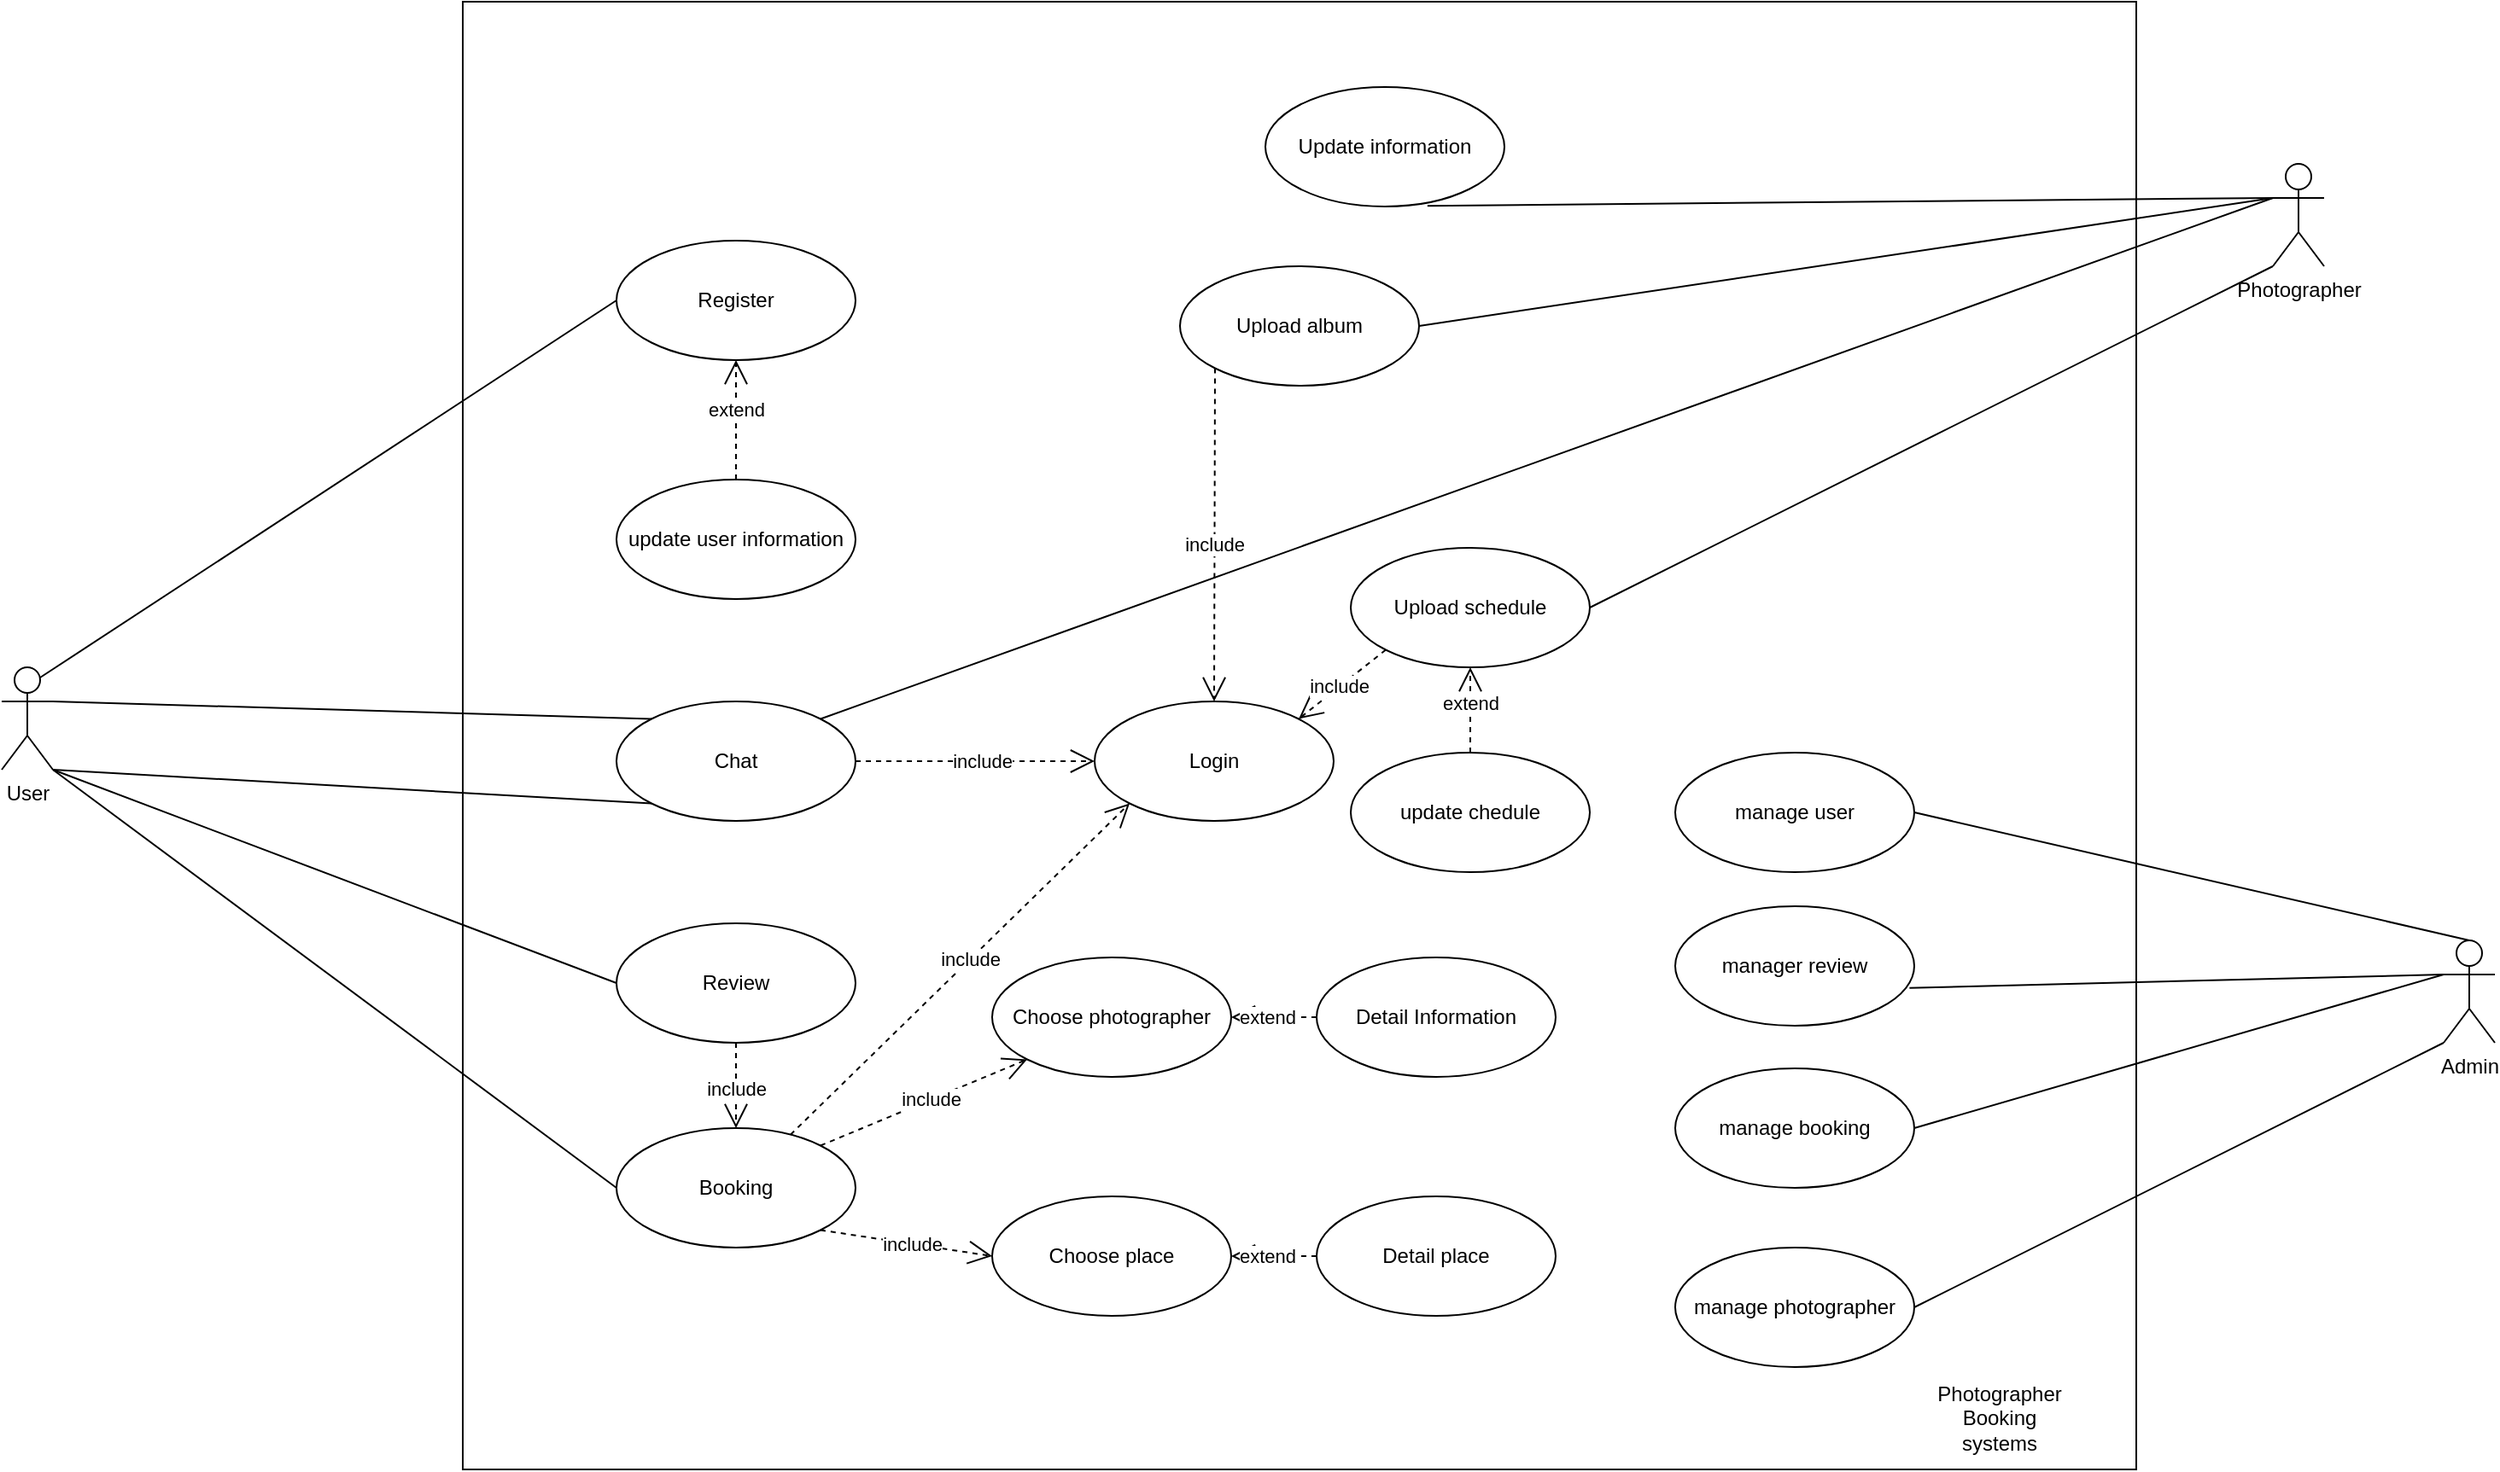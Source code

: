 <mxfile version="13.8.0" type="github">
  <diagram id="EGZNZqLGof7JbSLH0rr6" name="Page-1">
    <mxGraphModel dx="832" dy="457" grid="1" gridSize="10" guides="1" tooltips="1" connect="1" arrows="1" fold="1" page="1" pageScale="1" pageWidth="1100" pageHeight="1700" math="0" shadow="0">
      <root>
        <mxCell id="0" />
        <mxCell id="1" parent="0" />
        <mxCell id="xwwWXdzjIdcxHAzQ7T1N-61" value="" style="rounded=0;whiteSpace=wrap;html=1;" parent="1" vertex="1">
          <mxGeometry x="690" y="1660" width="980" height="860" as="geometry" />
        </mxCell>
        <mxCell id="xwwWXdzjIdcxHAzQ7T1N-62" value="User" style="shape=umlActor;verticalLabelPosition=bottom;verticalAlign=top;html=1;" parent="1" vertex="1">
          <mxGeometry x="420" y="2050" width="30" height="60" as="geometry" />
        </mxCell>
        <mxCell id="xwwWXdzjIdcxHAzQ7T1N-65" value="Register" style="ellipse;whiteSpace=wrap;html=1;" parent="1" vertex="1">
          <mxGeometry x="780" y="1800" width="140" height="70" as="geometry" />
        </mxCell>
        <mxCell id="xwwWXdzjIdcxHAzQ7T1N-66" value="Chat" style="ellipse;whiteSpace=wrap;html=1;" parent="1" vertex="1">
          <mxGeometry x="780" y="2070" width="140" height="70" as="geometry" />
        </mxCell>
        <mxCell id="xwwWXdzjIdcxHAzQ7T1N-67" value="Login" style="ellipse;whiteSpace=wrap;html=1;" parent="1" vertex="1">
          <mxGeometry x="1060" y="2070" width="140" height="70" as="geometry" />
        </mxCell>
        <mxCell id="xwwWXdzjIdcxHAzQ7T1N-68" value="Booking" style="ellipse;whiteSpace=wrap;html=1;" parent="1" vertex="1">
          <mxGeometry x="780" y="2320" width="140" height="70" as="geometry" />
        </mxCell>
        <mxCell id="xwwWXdzjIdcxHAzQ7T1N-69" value="Choose photographer" style="ellipse;whiteSpace=wrap;html=1;" parent="1" vertex="1">
          <mxGeometry x="1000" y="2220" width="140" height="70" as="geometry" />
        </mxCell>
        <mxCell id="xwwWXdzjIdcxHAzQ7T1N-70" value="Choose place" style="ellipse;whiteSpace=wrap;html=1;" parent="1" vertex="1">
          <mxGeometry x="1000" y="2360" width="140" height="70" as="geometry" />
        </mxCell>
        <mxCell id="xwwWXdzjIdcxHAzQ7T1N-71" value="Review" style="ellipse;whiteSpace=wrap;html=1;" parent="1" vertex="1">
          <mxGeometry x="780" y="2200" width="140" height="70" as="geometry" />
        </mxCell>
        <mxCell id="xwwWXdzjIdcxHAzQ7T1N-72" value="Upload album" style="ellipse;whiteSpace=wrap;html=1;" parent="1" vertex="1">
          <mxGeometry x="1110" y="1815" width="140" height="70" as="geometry" />
        </mxCell>
        <mxCell id="xwwWXdzjIdcxHAzQ7T1N-73" value="Photographer" style="shape=umlActor;verticalLabelPosition=bottom;verticalAlign=top;html=1;" parent="1" vertex="1">
          <mxGeometry x="1750" y="1755" width="30" height="60" as="geometry" />
        </mxCell>
        <mxCell id="xwwWXdzjIdcxHAzQ7T1N-74" value="Admin" style="shape=umlActor;verticalLabelPosition=bottom;verticalAlign=top;html=1;" parent="1" vertex="1">
          <mxGeometry x="1850" y="2210" width="30" height="60" as="geometry" />
        </mxCell>
        <mxCell id="xwwWXdzjIdcxHAzQ7T1N-75" value="Upload schedule" style="ellipse;whiteSpace=wrap;html=1;" parent="1" vertex="1">
          <mxGeometry x="1210" y="1980" width="140" height="70" as="geometry" />
        </mxCell>
        <mxCell id="xwwWXdzjIdcxHAzQ7T1N-80" value="" style="endArrow=none;endSize=12;html=1;exitX=0.75;exitY=0.1;exitDx=0;exitDy=0;exitPerimeter=0;entryX=0;entryY=0.5;entryDx=0;entryDy=0;endFill=0;" parent="1" source="xwwWXdzjIdcxHAzQ7T1N-62" target="xwwWXdzjIdcxHAzQ7T1N-65" edge="1">
          <mxGeometry x="0.059" width="160" relative="1" as="geometry">
            <mxPoint x="630" y="1960" as="sourcePoint" />
            <mxPoint x="840" y="1900" as="targetPoint" />
            <mxPoint as="offset" />
          </mxGeometry>
        </mxCell>
        <mxCell id="xwwWXdzjIdcxHAzQ7T1N-81" value="" style="endArrow=none;endSize=12;html=1;exitX=0;exitY=0.333;exitDx=0;exitDy=0;exitPerimeter=0;entryX=1;entryY=0.5;entryDx=0;entryDy=0;endFill=0;" parent="1" source="xwwWXdzjIdcxHAzQ7T1N-73" target="xwwWXdzjIdcxHAzQ7T1N-72" edge="1">
          <mxGeometry x="0.059" width="160" relative="1" as="geometry">
            <mxPoint x="1370" y="1860" as="sourcePoint" />
            <mxPoint x="1540" y="1860" as="targetPoint" />
            <mxPoint as="offset" />
          </mxGeometry>
        </mxCell>
        <mxCell id="xwwWXdzjIdcxHAzQ7T1N-82" value="" style="endArrow=none;endSize=12;html=1;entryX=1;entryY=0.5;entryDx=0;entryDy=0;exitX=0;exitY=1;exitDx=0;exitDy=0;exitPerimeter=0;endFill=0;" parent="1" source="xwwWXdzjIdcxHAzQ7T1N-73" target="xwwWXdzjIdcxHAzQ7T1N-75" edge="1">
          <mxGeometry x="0.059" width="160" relative="1" as="geometry">
            <mxPoint x="1460" y="1900" as="sourcePoint" />
            <mxPoint x="1590" y="1780" as="targetPoint" />
            <mxPoint as="offset" />
          </mxGeometry>
        </mxCell>
        <mxCell id="xwwWXdzjIdcxHAzQ7T1N-83" value="Update information" style="ellipse;whiteSpace=wrap;html=1;" parent="1" vertex="1">
          <mxGeometry x="1160" y="1710" width="140" height="70" as="geometry" />
        </mxCell>
        <mxCell id="xwwWXdzjIdcxHAzQ7T1N-84" value="" style="endArrow=none;endSize=12;html=1;exitX=0;exitY=0.333;exitDx=0;exitDy=0;exitPerimeter=0;entryX=0.678;entryY=0.994;entryDx=0;entryDy=0;entryPerimeter=0;endFill=0;" parent="1" source="xwwWXdzjIdcxHAzQ7T1N-73" target="xwwWXdzjIdcxHAzQ7T1N-83" edge="1">
          <mxGeometry x="0.176" width="160" relative="1" as="geometry">
            <mxPoint x="1440" y="1790" as="sourcePoint" />
            <mxPoint x="1610" y="1790" as="targetPoint" />
            <mxPoint as="offset" />
          </mxGeometry>
        </mxCell>
        <mxCell id="xwwWXdzjIdcxHAzQ7T1N-85" value="" style="endArrow=none;endSize=12;html=1;exitX=1;exitY=1;exitDx=0;exitDy=0;exitPerimeter=0;entryX=0;entryY=1;entryDx=0;entryDy=0;endFill=0;" parent="1" source="xwwWXdzjIdcxHAzQ7T1N-62" target="xwwWXdzjIdcxHAzQ7T1N-66" edge="1">
          <mxGeometry x="0.176" width="160" relative="1" as="geometry">
            <mxPoint x="622.5" y="2176" as="sourcePoint" />
            <mxPoint x="860" y="2140" as="targetPoint" />
            <mxPoint as="offset" />
          </mxGeometry>
        </mxCell>
        <mxCell id="xwwWXdzjIdcxHAzQ7T1N-86" value="" style="endArrow=none;endSize=12;html=1;exitX=1;exitY=1;exitDx=0;exitDy=0;exitPerimeter=0;entryX=0;entryY=0.5;entryDx=0;entryDy=0;endFill=0;" parent="1" source="xwwWXdzjIdcxHAzQ7T1N-62" target="xwwWXdzjIdcxHAzQ7T1N-71" edge="1">
          <mxGeometry x="0.059" width="160" relative="1" as="geometry">
            <mxPoint x="630" y="2190" as="sourcePoint" />
            <mxPoint x="910" y="2210" as="targetPoint" />
            <mxPoint as="offset" />
          </mxGeometry>
        </mxCell>
        <mxCell id="xwwWXdzjIdcxHAzQ7T1N-87" value="" style="endArrow=none;endSize=12;html=1;exitX=1;exitY=1;exitDx=0;exitDy=0;exitPerimeter=0;entryX=0;entryY=0.5;entryDx=0;entryDy=0;endFill=0;" parent="1" source="xwwWXdzjIdcxHAzQ7T1N-62" target="xwwWXdzjIdcxHAzQ7T1N-68" edge="1">
          <mxGeometry x="0.059" width="160" relative="1" as="geometry">
            <mxPoint x="630" y="2230" as="sourcePoint" />
            <mxPoint x="870" y="2300" as="targetPoint" />
            <mxPoint as="offset" />
          </mxGeometry>
        </mxCell>
        <mxCell id="xwwWXdzjIdcxHAzQ7T1N-88" value="" style="endArrow=none;endSize=12;html=1;entryX=1;entryY=0;entryDx=0;entryDy=0;exitX=0;exitY=0.333;exitDx=0;exitDy=0;exitPerimeter=0;endFill=0;" parent="1" source="xwwWXdzjIdcxHAzQ7T1N-73" target="xwwWXdzjIdcxHAzQ7T1N-66" edge="1">
          <mxGeometry x="0.176" width="160" relative="1" as="geometry">
            <mxPoint x="1450" y="1900" as="sourcePoint" />
            <mxPoint x="1120" y="1990" as="targetPoint" />
            <mxPoint as="offset" />
          </mxGeometry>
        </mxCell>
        <mxCell id="xwwWXdzjIdcxHAzQ7T1N-89" value="" style="endArrow=none;endSize=12;html=1;exitX=1;exitY=0.333;exitDx=0;exitDy=0;exitPerimeter=0;entryX=0;entryY=0;entryDx=0;entryDy=0;endFill=0;" parent="1" source="xwwWXdzjIdcxHAzQ7T1N-62" target="xwwWXdzjIdcxHAzQ7T1N-66" edge="1">
          <mxGeometry x="0.176" width="160" relative="1" as="geometry">
            <mxPoint x="630" y="2000" as="sourcePoint" />
            <mxPoint x="970" y="1960" as="targetPoint" />
            <mxPoint as="offset" />
          </mxGeometry>
        </mxCell>
        <mxCell id="xwwWXdzjIdcxHAzQ7T1N-90" value="include" style="endArrow=open;endSize=12;dashed=1;html=1;exitX=0.5;exitY=1;exitDx=0;exitDy=0;entryX=0.5;entryY=0;entryDx=0;entryDy=0;" parent="1" source="xwwWXdzjIdcxHAzQ7T1N-71" target="xwwWXdzjIdcxHAzQ7T1N-68" edge="1">
          <mxGeometry x="0.059" width="160" relative="1" as="geometry">
            <mxPoint x="910" y="2290" as="sourcePoint" />
            <mxPoint x="1080" y="2290" as="targetPoint" />
            <mxPoint as="offset" />
          </mxGeometry>
        </mxCell>
        <mxCell id="xwwWXdzjIdcxHAzQ7T1N-91" value="include" style="endArrow=open;endSize=12;dashed=1;html=1;exitX=1;exitY=0;exitDx=0;exitDy=0;entryX=0;entryY=1;entryDx=0;entryDy=0;" parent="1" source="xwwWXdzjIdcxHAzQ7T1N-68" target="xwwWXdzjIdcxHAzQ7T1N-69" edge="1">
          <mxGeometry x="0.059" width="160" relative="1" as="geometry">
            <mxPoint x="960" y="2160" as="sourcePoint" />
            <mxPoint x="1130" y="2160" as="targetPoint" />
            <mxPoint as="offset" />
          </mxGeometry>
        </mxCell>
        <mxCell id="xwwWXdzjIdcxHAzQ7T1N-92" value="include" style="endArrow=open;endSize=12;dashed=1;html=1;exitX=1;exitY=1;exitDx=0;exitDy=0;entryX=0;entryY=0.5;entryDx=0;entryDy=0;" parent="1" source="xwwWXdzjIdcxHAzQ7T1N-68" target="xwwWXdzjIdcxHAzQ7T1N-70" edge="1">
          <mxGeometry x="0.059" width="160" relative="1" as="geometry">
            <mxPoint x="910" y="2170" as="sourcePoint" />
            <mxPoint x="1080" y="2170" as="targetPoint" />
            <mxPoint as="offset" />
          </mxGeometry>
        </mxCell>
        <mxCell id="xwwWXdzjIdcxHAzQ7T1N-93" value="include" style="endArrow=open;endSize=12;dashed=1;html=1;entryX=0;entryY=1;entryDx=0;entryDy=0;" parent="1" source="xwwWXdzjIdcxHAzQ7T1N-68" target="xwwWXdzjIdcxHAzQ7T1N-67" edge="1">
          <mxGeometry x="0.059" width="160" relative="1" as="geometry">
            <mxPoint x="1000" y="2130" as="sourcePoint" />
            <mxPoint x="1170" y="2130" as="targetPoint" />
            <mxPoint as="offset" />
          </mxGeometry>
        </mxCell>
        <mxCell id="xwwWXdzjIdcxHAzQ7T1N-94" value="include" style="endArrow=open;endSize=12;dashed=1;html=1;exitX=1;exitY=0.5;exitDx=0;exitDy=0;entryX=0;entryY=0.5;entryDx=0;entryDy=0;" parent="1" source="xwwWXdzjIdcxHAzQ7T1N-66" target="xwwWXdzjIdcxHAzQ7T1N-67" edge="1">
          <mxGeometry x="0.059" width="160" relative="1" as="geometry">
            <mxPoint x="930" y="1960" as="sourcePoint" />
            <mxPoint x="1100" y="1960" as="targetPoint" />
            <mxPoint as="offset" />
          </mxGeometry>
        </mxCell>
        <mxCell id="xwwWXdzjIdcxHAzQ7T1N-95" value="Detail place" style="ellipse;whiteSpace=wrap;html=1;" parent="1" vertex="1">
          <mxGeometry x="1190" y="2360" width="140" height="70" as="geometry" />
        </mxCell>
        <mxCell id="xwwWXdzjIdcxHAzQ7T1N-96" value="Detail Information" style="ellipse;whiteSpace=wrap;html=1;" parent="1" vertex="1">
          <mxGeometry x="1190" y="2220" width="140" height="70" as="geometry" />
        </mxCell>
        <mxCell id="xwwWXdzjIdcxHAzQ7T1N-97" value="extend" style="endArrow=open;endSize=12;dashed=1;html=1;exitX=0;exitY=0.5;exitDx=0;exitDy=0;entryX=1;entryY=0.5;entryDx=0;entryDy=0;" parent="1" source="xwwWXdzjIdcxHAzQ7T1N-95" target="xwwWXdzjIdcxHAzQ7T1N-70" edge="1">
          <mxGeometry x="0.176" width="160" relative="1" as="geometry">
            <mxPoint x="1390" y="2310" as="sourcePoint" />
            <mxPoint x="1560" y="2310" as="targetPoint" />
            <mxPoint as="offset" />
          </mxGeometry>
        </mxCell>
        <mxCell id="xwwWXdzjIdcxHAzQ7T1N-98" value="extend" style="endArrow=open;endSize=12;dashed=1;html=1;exitX=0;exitY=0.5;exitDx=0;exitDy=0;entryX=1;entryY=0.5;entryDx=0;entryDy=0;" parent="1" source="xwwWXdzjIdcxHAzQ7T1N-96" target="xwwWXdzjIdcxHAzQ7T1N-69" edge="1">
          <mxGeometry x="0.176" width="160" relative="1" as="geometry">
            <mxPoint x="1150" y="2190" as="sourcePoint" />
            <mxPoint x="1320" y="2190" as="targetPoint" />
            <mxPoint as="offset" />
          </mxGeometry>
        </mxCell>
        <mxCell id="xwwWXdzjIdcxHAzQ7T1N-99" value="include" style="endArrow=open;endSize=12;dashed=1;html=1;exitX=0;exitY=1;exitDx=0;exitDy=0;entryX=1;entryY=0;entryDx=0;entryDy=0;" parent="1" source="xwwWXdzjIdcxHAzQ7T1N-75" target="xwwWXdzjIdcxHAzQ7T1N-67" edge="1">
          <mxGeometry x="0.059" width="160" relative="1" as="geometry">
            <mxPoint x="1060" y="1940" as="sourcePoint" />
            <mxPoint x="1230" y="1940" as="targetPoint" />
            <mxPoint as="offset" />
          </mxGeometry>
        </mxCell>
        <mxCell id="xwwWXdzjIdcxHAzQ7T1N-100" value="include" style="endArrow=open;endSize=12;dashed=1;html=1;exitX=0;exitY=1;exitDx=0;exitDy=0;entryX=0.5;entryY=0;entryDx=0;entryDy=0;" parent="1" source="xwwWXdzjIdcxHAzQ7T1N-72" target="xwwWXdzjIdcxHAzQ7T1N-67" edge="1">
          <mxGeometry x="0.059" width="160" relative="1" as="geometry">
            <mxPoint x="1100" y="1890" as="sourcePoint" />
            <mxPoint x="1270" y="1890" as="targetPoint" />
            <mxPoint as="offset" />
          </mxGeometry>
        </mxCell>
        <mxCell id="xwwWXdzjIdcxHAzQ7T1N-101" value="update user information" style="ellipse;whiteSpace=wrap;html=1;" parent="1" vertex="1">
          <mxGeometry x="780" y="1940" width="140" height="70" as="geometry" />
        </mxCell>
        <mxCell id="xwwWXdzjIdcxHAzQ7T1N-102" value="extend" style="endArrow=open;endSize=12;dashed=1;html=1;exitX=0.5;exitY=0;exitDx=0;exitDy=0;entryX=0.5;entryY=1;entryDx=0;entryDy=0;" parent="1" source="xwwWXdzjIdcxHAzQ7T1N-101" target="xwwWXdzjIdcxHAzQ7T1N-65" edge="1">
          <mxGeometry x="0.176" width="160" relative="1" as="geometry">
            <mxPoint x="850" y="1880" as="sourcePoint" />
            <mxPoint x="1020" y="1880" as="targetPoint" />
            <mxPoint as="offset" />
          </mxGeometry>
        </mxCell>
        <mxCell id="xwwWXdzjIdcxHAzQ7T1N-103" value="update chedule" style="ellipse;whiteSpace=wrap;html=1;" parent="1" vertex="1">
          <mxGeometry x="1210" y="2100" width="140" height="70" as="geometry" />
        </mxCell>
        <mxCell id="xwwWXdzjIdcxHAzQ7T1N-104" value="extend" style="endArrow=open;endSize=12;dashed=1;html=1;entryX=0.5;entryY=1;entryDx=0;entryDy=0;exitX=0.5;exitY=0;exitDx=0;exitDy=0;" parent="1" source="xwwWXdzjIdcxHAzQ7T1N-103" target="xwwWXdzjIdcxHAzQ7T1N-75" edge="1">
          <mxGeometry x="0.176" width="160" relative="1" as="geometry">
            <mxPoint x="1520" y="2030" as="sourcePoint" />
            <mxPoint x="1690" y="2030" as="targetPoint" />
            <mxPoint as="offset" />
          </mxGeometry>
        </mxCell>
        <mxCell id="xwwWXdzjIdcxHAzQ7T1N-105" value="manage user" style="ellipse;whiteSpace=wrap;html=1;" parent="1" vertex="1">
          <mxGeometry x="1400" y="2100" width="140" height="70" as="geometry" />
        </mxCell>
        <mxCell id="xwwWXdzjIdcxHAzQ7T1N-106" value="manager review" style="ellipse;whiteSpace=wrap;html=1;" parent="1" vertex="1">
          <mxGeometry x="1400" y="2190" width="140" height="70" as="geometry" />
        </mxCell>
        <mxCell id="xwwWXdzjIdcxHAzQ7T1N-107" value="manage booking" style="ellipse;whiteSpace=wrap;html=1;" parent="1" vertex="1">
          <mxGeometry x="1400" y="2285" width="140" height="70" as="geometry" />
        </mxCell>
        <mxCell id="xwwWXdzjIdcxHAzQ7T1N-108" value="manage photographer" style="ellipse;whiteSpace=wrap;html=1;" parent="1" vertex="1">
          <mxGeometry x="1400" y="2390" width="140" height="70" as="geometry" />
        </mxCell>
        <mxCell id="xwwWXdzjIdcxHAzQ7T1N-109" value="" style="endArrow=none;endSize=12;html=1;exitX=0.5;exitY=0;exitDx=0;exitDy=0;exitPerimeter=0;entryX=1;entryY=0.5;entryDx=0;entryDy=0;endFill=0;" parent="1" source="xwwWXdzjIdcxHAzQ7T1N-74" target="xwwWXdzjIdcxHAzQ7T1N-105" edge="1">
          <mxGeometry x="0.059" width="160" relative="1" as="geometry">
            <mxPoint x="1590" y="2220" as="sourcePoint" />
            <mxPoint x="1760" y="2220" as="targetPoint" />
            <mxPoint as="offset" />
          </mxGeometry>
        </mxCell>
        <mxCell id="xwwWXdzjIdcxHAzQ7T1N-110" value="" style="endArrow=none;endSize=12;html=1;exitX=0;exitY=0.333;exitDx=0;exitDy=0;exitPerimeter=0;entryX=0.98;entryY=0.684;entryDx=0;entryDy=0;entryPerimeter=0;endFill=0;" parent="1" source="xwwWXdzjIdcxHAzQ7T1N-74" target="xwwWXdzjIdcxHAzQ7T1N-106" edge="1">
          <mxGeometry x="0.059" width="160" relative="1" as="geometry">
            <mxPoint x="1580" y="2260" as="sourcePoint" />
            <mxPoint x="1750" y="2260" as="targetPoint" />
            <mxPoint as="offset" />
          </mxGeometry>
        </mxCell>
        <mxCell id="xwwWXdzjIdcxHAzQ7T1N-111" value="" style="endArrow=none;endSize=12;html=1;exitX=0;exitY=0.333;exitDx=0;exitDy=0;exitPerimeter=0;entryX=1;entryY=0.5;entryDx=0;entryDy=0;endFill=0;" parent="1" source="xwwWXdzjIdcxHAzQ7T1N-74" target="xwwWXdzjIdcxHAzQ7T1N-107" edge="1">
          <mxGeometry x="0.059" width="160" relative="1" as="geometry">
            <mxPoint x="1600" y="2360" as="sourcePoint" />
            <mxPoint x="1770" y="2360" as="targetPoint" />
            <mxPoint as="offset" />
          </mxGeometry>
        </mxCell>
        <mxCell id="xwwWXdzjIdcxHAzQ7T1N-112" value="" style="endArrow=none;endSize=12;html=1;exitX=0;exitY=1;exitDx=0;exitDy=0;exitPerimeter=0;entryX=1;entryY=0.5;entryDx=0;entryDy=0;endFill=0;" parent="1" source="xwwWXdzjIdcxHAzQ7T1N-74" target="xwwWXdzjIdcxHAzQ7T1N-108" edge="1">
          <mxGeometry x="0.059" width="160" relative="1" as="geometry">
            <mxPoint x="1580" y="2390" as="sourcePoint" />
            <mxPoint x="1750" y="2390" as="targetPoint" />
            <mxPoint as="offset" />
          </mxGeometry>
        </mxCell>
        <mxCell id="xwwWXdzjIdcxHAzQ7T1N-113" value="Photographer Booking systems" style="text;html=1;strokeColor=none;fillColor=none;align=center;verticalAlign=middle;whiteSpace=wrap;rounded=0;" parent="1" vertex="1">
          <mxGeometry x="1570" y="2480" width="40" height="20" as="geometry" />
        </mxCell>
      </root>
    </mxGraphModel>
  </diagram>
</mxfile>

